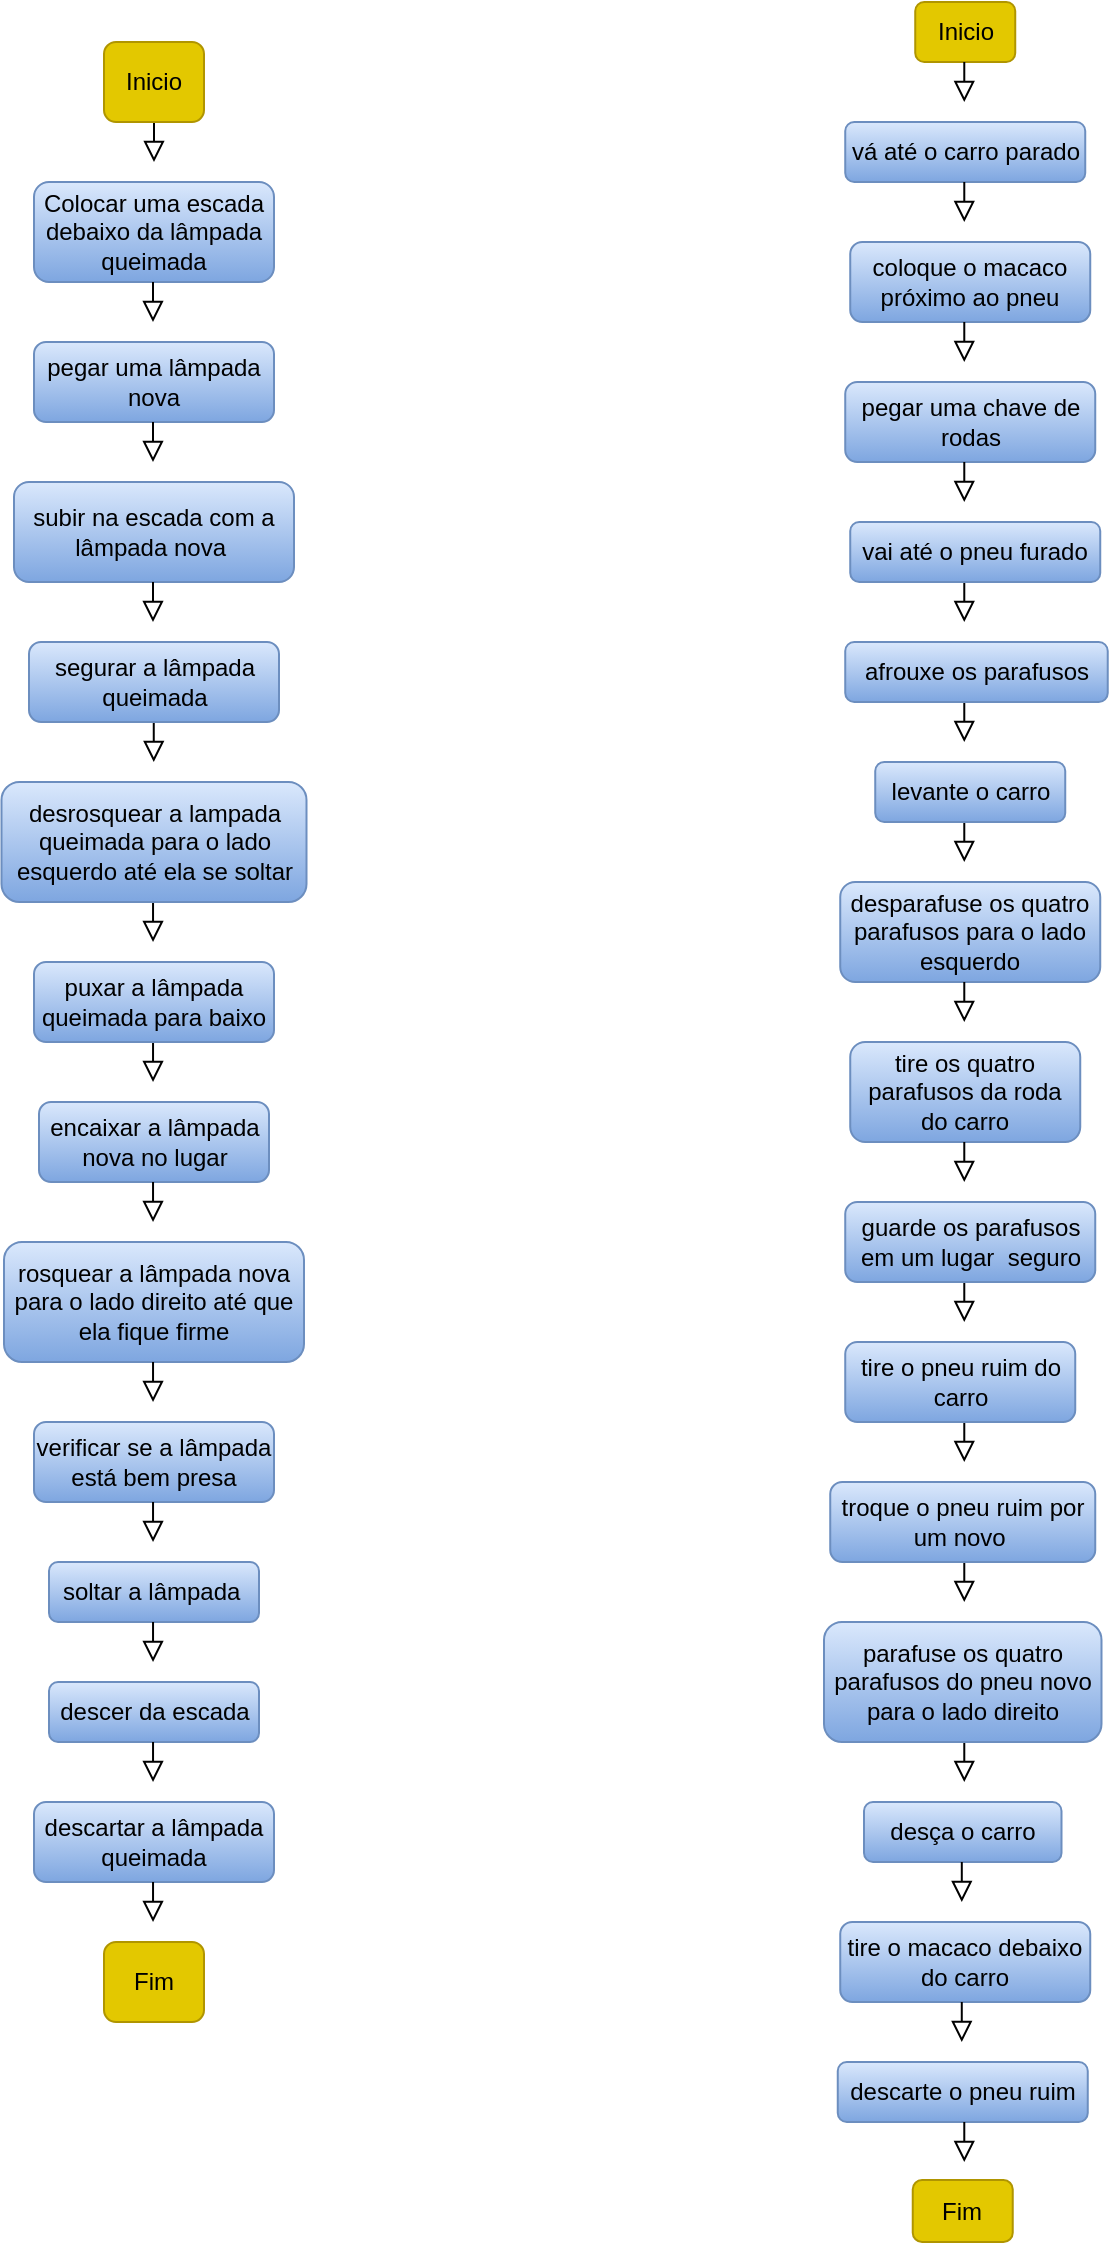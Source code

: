<mxfile version="24.7.16">
  <diagram id="C5RBs43oDa-KdzZeNtuy" name="Page-1">
    <mxGraphModel dx="756" dy="432" grid="1" gridSize="10" guides="1" tooltips="1" connect="1" arrows="1" fold="1" page="1" pageScale="1" pageWidth="827" pageHeight="1169" math="0" shadow="0">
      <root>
        <mxCell id="WIyWlLk6GJQsqaUBKTNV-0" />
        <mxCell id="WIyWlLk6GJQsqaUBKTNV-1" parent="WIyWlLk6GJQsqaUBKTNV-0" />
        <mxCell id="WIyWlLk6GJQsqaUBKTNV-2" value="" style="rounded=0;html=1;jettySize=auto;orthogonalLoop=1;fontSize=11;endArrow=block;endFill=0;endSize=8;strokeWidth=1;shadow=0;labelBackgroundColor=none;edgeStyle=orthogonalEdgeStyle;" parent="WIyWlLk6GJQsqaUBKTNV-1" source="WIyWlLk6GJQsqaUBKTNV-3" edge="1">
          <mxGeometry relative="1" as="geometry">
            <mxPoint x="125" y="90" as="targetPoint" />
          </mxGeometry>
        </mxCell>
        <mxCell id="WIyWlLk6GJQsqaUBKTNV-3" value="Inicio" style="rounded=1;whiteSpace=wrap;html=1;fontSize=12;glass=0;strokeWidth=1;shadow=0;fillColor=#e3c800;strokeColor=#B09500;fontColor=#000000;" parent="WIyWlLk6GJQsqaUBKTNV-1" vertex="1">
          <mxGeometry x="100" y="30" width="50" height="40" as="geometry" />
        </mxCell>
        <mxCell id="WIyWlLk6GJQsqaUBKTNV-7" value="Colocar uma escada debaixo da lâmpada queimada" style="rounded=1;whiteSpace=wrap;html=1;fontSize=12;glass=0;strokeWidth=1;shadow=0;fillColor=#dae8fc;gradientColor=#7ea6e0;strokeColor=#6c8ebf;" parent="WIyWlLk6GJQsqaUBKTNV-1" vertex="1">
          <mxGeometry x="65" y="100" width="120" height="50" as="geometry" />
        </mxCell>
        <mxCell id="WIyWlLk6GJQsqaUBKTNV-11" value="Fim" style="rounded=1;whiteSpace=wrap;html=1;fontSize=12;glass=0;strokeWidth=1;shadow=0;fillColor=#e3c800;fontColor=#000000;strokeColor=#B09500;" parent="WIyWlLk6GJQsqaUBKTNV-1" vertex="1">
          <mxGeometry x="100" y="980" width="50" height="40" as="geometry" />
        </mxCell>
        <mxCell id="WIyWlLk6GJQsqaUBKTNV-12" value="subir na escada com a lâmpada nova&amp;nbsp;" style="rounded=1;whiteSpace=wrap;html=1;fontSize=12;glass=0;strokeWidth=1;shadow=0;fillColor=#dae8fc;gradientColor=#7ea6e0;strokeColor=#6c8ebf;" parent="WIyWlLk6GJQsqaUBKTNV-1" vertex="1">
          <mxGeometry x="55" y="250" width="140" height="50" as="geometry" />
        </mxCell>
        <mxCell id="LX-FdsdNKnB6Xv-rAkmm-3" value="" style="rounded=0;html=1;jettySize=auto;orthogonalLoop=1;fontSize=11;endArrow=block;endFill=0;endSize=8;strokeWidth=1;shadow=0;labelBackgroundColor=none;edgeStyle=orthogonalEdgeStyle;" edge="1" parent="WIyWlLk6GJQsqaUBKTNV-1">
          <mxGeometry relative="1" as="geometry">
            <mxPoint x="124.5" y="150" as="sourcePoint" />
            <mxPoint x="124.5" y="170" as="targetPoint" />
          </mxGeometry>
        </mxCell>
        <mxCell id="LX-FdsdNKnB6Xv-rAkmm-4" value="pegar uma lâmpada nova" style="rounded=1;whiteSpace=wrap;html=1;fontSize=12;glass=0;strokeWidth=1;shadow=0;fillColor=#dae8fc;gradientColor=#7ea6e0;strokeColor=#6c8ebf;" vertex="1" parent="WIyWlLk6GJQsqaUBKTNV-1">
          <mxGeometry x="65" y="180" width="120" height="40" as="geometry" />
        </mxCell>
        <mxCell id="LX-FdsdNKnB6Xv-rAkmm-5" value="" style="rounded=0;html=1;jettySize=auto;orthogonalLoop=1;fontSize=11;endArrow=block;endFill=0;endSize=8;strokeWidth=1;shadow=0;labelBackgroundColor=none;edgeStyle=orthogonalEdgeStyle;" edge="1" parent="WIyWlLk6GJQsqaUBKTNV-1">
          <mxGeometry relative="1" as="geometry">
            <mxPoint x="124.52" y="530" as="sourcePoint" />
            <mxPoint x="124.52" y="550" as="targetPoint" />
          </mxGeometry>
        </mxCell>
        <mxCell id="LX-FdsdNKnB6Xv-rAkmm-6" value="" style="rounded=0;html=1;jettySize=auto;orthogonalLoop=1;fontSize=11;endArrow=block;endFill=0;endSize=8;strokeWidth=1;shadow=0;labelBackgroundColor=none;edgeStyle=orthogonalEdgeStyle;" edge="1" parent="WIyWlLk6GJQsqaUBKTNV-1">
          <mxGeometry relative="1" as="geometry">
            <mxPoint x="124.5" y="220" as="sourcePoint" />
            <mxPoint x="124.5" y="240" as="targetPoint" />
          </mxGeometry>
        </mxCell>
        <mxCell id="LX-FdsdNKnB6Xv-rAkmm-7" value="" style="rounded=0;html=1;jettySize=auto;orthogonalLoop=1;fontSize=11;endArrow=block;endFill=0;endSize=8;strokeWidth=1;shadow=0;labelBackgroundColor=none;edgeStyle=orthogonalEdgeStyle;" edge="1" parent="WIyWlLk6GJQsqaUBKTNV-1">
          <mxGeometry relative="1" as="geometry">
            <mxPoint x="124.88" y="370" as="sourcePoint" />
            <mxPoint x="124.88" y="390" as="targetPoint" />
          </mxGeometry>
        </mxCell>
        <mxCell id="LX-FdsdNKnB6Xv-rAkmm-8" value="" style="rounded=0;html=1;jettySize=auto;orthogonalLoop=1;fontSize=11;endArrow=block;endFill=0;endSize=8;strokeWidth=1;shadow=0;labelBackgroundColor=none;edgeStyle=orthogonalEdgeStyle;" edge="1" parent="WIyWlLk6GJQsqaUBKTNV-1">
          <mxGeometry relative="1" as="geometry">
            <mxPoint x="124.52" y="460" as="sourcePoint" />
            <mxPoint x="124.52" y="480" as="targetPoint" />
          </mxGeometry>
        </mxCell>
        <mxCell id="LX-FdsdNKnB6Xv-rAkmm-9" value="" style="rounded=0;html=1;jettySize=auto;orthogonalLoop=1;fontSize=11;endArrow=block;endFill=0;endSize=8;strokeWidth=1;shadow=0;labelBackgroundColor=none;edgeStyle=orthogonalEdgeStyle;" edge="1" parent="WIyWlLk6GJQsqaUBKTNV-1">
          <mxGeometry relative="1" as="geometry">
            <mxPoint x="124.5" y="300" as="sourcePoint" />
            <mxPoint x="124.5" y="320" as="targetPoint" />
          </mxGeometry>
        </mxCell>
        <mxCell id="LX-FdsdNKnB6Xv-rAkmm-10" value="segurar a lâmpada queimada" style="rounded=1;whiteSpace=wrap;html=1;fontSize=12;glass=0;strokeWidth=1;shadow=0;fillColor=#dae8fc;gradientColor=#7ea6e0;strokeColor=#6c8ebf;" vertex="1" parent="WIyWlLk6GJQsqaUBKTNV-1">
          <mxGeometry x="62.5" y="330" width="125" height="40" as="geometry" />
        </mxCell>
        <mxCell id="LX-FdsdNKnB6Xv-rAkmm-11" value="puxar a lâmpada queimada para baixo" style="rounded=1;whiteSpace=wrap;html=1;fontSize=12;glass=0;strokeWidth=1;shadow=0;fillColor=#dae8fc;gradientColor=#7ea6e0;strokeColor=#6c8ebf;" vertex="1" parent="WIyWlLk6GJQsqaUBKTNV-1">
          <mxGeometry x="65" y="490" width="120" height="40" as="geometry" />
        </mxCell>
        <mxCell id="LX-FdsdNKnB6Xv-rAkmm-12" value="desrosquear a lampada queimada para o lado esquerdo até ela se soltar" style="rounded=1;whiteSpace=wrap;html=1;fontSize=12;glass=0;strokeWidth=1;shadow=0;fillColor=#dae8fc;gradientColor=#7ea6e0;strokeColor=#6c8ebf;" vertex="1" parent="WIyWlLk6GJQsqaUBKTNV-1">
          <mxGeometry x="48.75" y="400" width="152.5" height="60" as="geometry" />
        </mxCell>
        <mxCell id="LX-FdsdNKnB6Xv-rAkmm-13" value="encaixar a lâmpada nova no lugar" style="rounded=1;whiteSpace=wrap;html=1;fontSize=12;glass=0;strokeWidth=1;shadow=0;fillColor=#dae8fc;gradientColor=#7ea6e0;strokeColor=#6c8ebf;" vertex="1" parent="WIyWlLk6GJQsqaUBKTNV-1">
          <mxGeometry x="67.5" y="560" width="115" height="40" as="geometry" />
        </mxCell>
        <mxCell id="LX-FdsdNKnB6Xv-rAkmm-14" value="rosquear a lâmpada nova para o lado direito até que ela fique firme" style="rounded=1;whiteSpace=wrap;html=1;fontSize=12;glass=0;strokeWidth=1;shadow=0;fillColor=#dae8fc;gradientColor=#7ea6e0;strokeColor=#6c8ebf;" vertex="1" parent="WIyWlLk6GJQsqaUBKTNV-1">
          <mxGeometry x="50" y="630" width="150" height="60" as="geometry" />
        </mxCell>
        <mxCell id="LX-FdsdNKnB6Xv-rAkmm-15" value="soltar a lâmpada&amp;nbsp;" style="rounded=1;whiteSpace=wrap;html=1;fontSize=12;glass=0;strokeWidth=1;shadow=0;fillColor=#dae8fc;gradientColor=#7ea6e0;strokeColor=#6c8ebf;" vertex="1" parent="WIyWlLk6GJQsqaUBKTNV-1">
          <mxGeometry x="72.5" y="790" width="105" height="30" as="geometry" />
        </mxCell>
        <mxCell id="LX-FdsdNKnB6Xv-rAkmm-16" value="verificar se a lâmpada está bem presa" style="rounded=1;whiteSpace=wrap;html=1;fontSize=12;glass=0;strokeWidth=1;shadow=0;fillColor=#dae8fc;gradientColor=#7ea6e0;strokeColor=#6c8ebf;" vertex="1" parent="WIyWlLk6GJQsqaUBKTNV-1">
          <mxGeometry x="65" y="720" width="120" height="40" as="geometry" />
        </mxCell>
        <mxCell id="LX-FdsdNKnB6Xv-rAkmm-17" value="desparafuse os quatro parafusos para o lado esquerdo" style="rounded=1;whiteSpace=wrap;html=1;fontSize=12;glass=0;strokeWidth=1;shadow=0;fillColor=#dae8fc;gradientColor=#7ea6e0;strokeColor=#6c8ebf;" vertex="1" parent="WIyWlLk6GJQsqaUBKTNV-1">
          <mxGeometry x="468.12" y="450" width="130" height="50" as="geometry" />
        </mxCell>
        <mxCell id="LX-FdsdNKnB6Xv-rAkmm-18" value="descer da escada" style="rounded=1;whiteSpace=wrap;html=1;fontSize=12;glass=0;strokeWidth=1;shadow=0;fillColor=#dae8fc;gradientColor=#7ea6e0;strokeColor=#6c8ebf;" vertex="1" parent="WIyWlLk6GJQsqaUBKTNV-1">
          <mxGeometry x="72.5" y="850" width="105" height="30" as="geometry" />
        </mxCell>
        <mxCell id="LX-FdsdNKnB6Xv-rAkmm-19" value="descartar a lâmpada queimada" style="rounded=1;whiteSpace=wrap;html=1;fontSize=12;glass=0;strokeWidth=1;shadow=0;fillColor=#dae8fc;gradientColor=#7ea6e0;strokeColor=#6c8ebf;" vertex="1" parent="WIyWlLk6GJQsqaUBKTNV-1">
          <mxGeometry x="65" y="910" width="120" height="40" as="geometry" />
        </mxCell>
        <mxCell id="LX-FdsdNKnB6Xv-rAkmm-21" value="" style="rounded=0;html=1;jettySize=auto;orthogonalLoop=1;fontSize=11;endArrow=block;endFill=0;endSize=8;strokeWidth=1;shadow=0;labelBackgroundColor=none;edgeStyle=orthogonalEdgeStyle;" edge="1" parent="WIyWlLk6GJQsqaUBKTNV-1">
          <mxGeometry relative="1" as="geometry">
            <mxPoint x="124.52" y="950" as="sourcePoint" />
            <mxPoint x="124.52" y="970" as="targetPoint" />
          </mxGeometry>
        </mxCell>
        <mxCell id="LX-FdsdNKnB6Xv-rAkmm-22" value="" style="rounded=0;html=1;jettySize=auto;orthogonalLoop=1;fontSize=11;endArrow=block;endFill=0;endSize=8;strokeWidth=1;shadow=0;labelBackgroundColor=none;edgeStyle=orthogonalEdgeStyle;" edge="1" parent="WIyWlLk6GJQsqaUBKTNV-1">
          <mxGeometry relative="1" as="geometry">
            <mxPoint x="124.52" y="880" as="sourcePoint" />
            <mxPoint x="124.52" y="900" as="targetPoint" />
          </mxGeometry>
        </mxCell>
        <mxCell id="LX-FdsdNKnB6Xv-rAkmm-23" value="" style="rounded=0;html=1;jettySize=auto;orthogonalLoop=1;fontSize=11;endArrow=block;endFill=0;endSize=8;strokeWidth=1;shadow=0;labelBackgroundColor=none;edgeStyle=orthogonalEdgeStyle;" edge="1" parent="WIyWlLk6GJQsqaUBKTNV-1">
          <mxGeometry relative="1" as="geometry">
            <mxPoint x="124.52" y="820" as="sourcePoint" />
            <mxPoint x="124.52" y="840" as="targetPoint" />
          </mxGeometry>
        </mxCell>
        <mxCell id="LX-FdsdNKnB6Xv-rAkmm-24" value="" style="rounded=0;html=1;jettySize=auto;orthogonalLoop=1;fontSize=11;endArrow=block;endFill=0;endSize=8;strokeWidth=1;shadow=0;labelBackgroundColor=none;edgeStyle=orthogonalEdgeStyle;" edge="1" parent="WIyWlLk6GJQsqaUBKTNV-1">
          <mxGeometry relative="1" as="geometry">
            <mxPoint x="124.52" y="760" as="sourcePoint" />
            <mxPoint x="124.52" y="780" as="targetPoint" />
          </mxGeometry>
        </mxCell>
        <mxCell id="LX-FdsdNKnB6Xv-rAkmm-25" value="" style="rounded=0;html=1;jettySize=auto;orthogonalLoop=1;fontSize=11;endArrow=block;endFill=0;endSize=8;strokeWidth=1;shadow=0;labelBackgroundColor=none;edgeStyle=orthogonalEdgeStyle;" edge="1" parent="WIyWlLk6GJQsqaUBKTNV-1">
          <mxGeometry relative="1" as="geometry">
            <mxPoint x="124.52" y="690" as="sourcePoint" />
            <mxPoint x="124.52" y="710" as="targetPoint" />
          </mxGeometry>
        </mxCell>
        <mxCell id="LX-FdsdNKnB6Xv-rAkmm-26" value="" style="rounded=0;html=1;jettySize=auto;orthogonalLoop=1;fontSize=11;endArrow=block;endFill=0;endSize=8;strokeWidth=1;shadow=0;labelBackgroundColor=none;edgeStyle=orthogonalEdgeStyle;" edge="1" parent="WIyWlLk6GJQsqaUBKTNV-1">
          <mxGeometry relative="1" as="geometry">
            <mxPoint x="124.52" y="600" as="sourcePoint" />
            <mxPoint x="124.52" y="620" as="targetPoint" />
          </mxGeometry>
        </mxCell>
        <mxCell id="LX-FdsdNKnB6Xv-rAkmm-29" value="Inicio" style="rounded=1;whiteSpace=wrap;html=1;fontSize=12;glass=0;strokeWidth=1;shadow=0;fillColor=#e3c800;strokeColor=#B09500;fontColor=#000000;" vertex="1" parent="WIyWlLk6GJQsqaUBKTNV-1">
          <mxGeometry x="505.62" y="10" width="50" height="30" as="geometry" />
        </mxCell>
        <mxCell id="LX-FdsdNKnB6Xv-rAkmm-30" value="" style="rounded=0;html=1;jettySize=auto;orthogonalLoop=1;fontSize=11;endArrow=block;endFill=0;endSize=8;strokeWidth=1;shadow=0;labelBackgroundColor=none;edgeStyle=orthogonalEdgeStyle;" edge="1" parent="WIyWlLk6GJQsqaUBKTNV-1">
          <mxGeometry relative="1" as="geometry">
            <mxPoint x="530.14" y="40" as="sourcePoint" />
            <mxPoint x="530.14" y="60" as="targetPoint" />
          </mxGeometry>
        </mxCell>
        <mxCell id="LX-FdsdNKnB6Xv-rAkmm-31" value="vá até o carro parado" style="rounded=1;whiteSpace=wrap;html=1;fontSize=12;glass=0;strokeWidth=1;shadow=0;fillColor=#dae8fc;strokeColor=#6c8ebf;gradientColor=#7ea6e0;" vertex="1" parent="WIyWlLk6GJQsqaUBKTNV-1">
          <mxGeometry x="470.62" y="70" width="120" height="30" as="geometry" />
        </mxCell>
        <mxCell id="LX-FdsdNKnB6Xv-rAkmm-32" value="pegar uma chave de rodas" style="rounded=1;whiteSpace=wrap;html=1;fontSize=12;glass=0;strokeWidth=1;shadow=0;fillColor=#dae8fc;gradientColor=#7ea6e0;strokeColor=#6c8ebf;" vertex="1" parent="WIyWlLk6GJQsqaUBKTNV-1">
          <mxGeometry x="470.62" y="200" width="125" height="40" as="geometry" />
        </mxCell>
        <mxCell id="LX-FdsdNKnB6Xv-rAkmm-33" value="" style="rounded=0;html=1;jettySize=auto;orthogonalLoop=1;fontSize=11;endArrow=block;endFill=0;endSize=8;strokeWidth=1;shadow=0;labelBackgroundColor=none;edgeStyle=orthogonalEdgeStyle;" edge="1" parent="WIyWlLk6GJQsqaUBKTNV-1">
          <mxGeometry relative="1" as="geometry">
            <mxPoint x="530.14" y="100" as="sourcePoint" />
            <mxPoint x="530.14" y="120" as="targetPoint" />
          </mxGeometry>
        </mxCell>
        <mxCell id="LX-FdsdNKnB6Xv-rAkmm-34" value="coloque o macaco próximo ao pneu" style="rounded=1;whiteSpace=wrap;html=1;fontSize=12;glass=0;strokeWidth=1;shadow=0;fillColor=#dae8fc;gradientColor=#7ea6e0;strokeColor=#6c8ebf;" vertex="1" parent="WIyWlLk6GJQsqaUBKTNV-1">
          <mxGeometry x="473.12" y="130" width="120" height="40" as="geometry" />
        </mxCell>
        <mxCell id="LX-FdsdNKnB6Xv-rAkmm-35" value="" style="rounded=0;html=1;jettySize=auto;orthogonalLoop=1;fontSize=11;endArrow=block;endFill=0;endSize=8;strokeWidth=1;shadow=0;labelBackgroundColor=none;edgeStyle=orthogonalEdgeStyle;" edge="1" parent="WIyWlLk6GJQsqaUBKTNV-1">
          <mxGeometry relative="1" as="geometry">
            <mxPoint x="530.14" y="420" as="sourcePoint" />
            <mxPoint x="530.14" y="440" as="targetPoint" />
          </mxGeometry>
        </mxCell>
        <mxCell id="LX-FdsdNKnB6Xv-rAkmm-36" value="" style="rounded=0;html=1;jettySize=auto;orthogonalLoop=1;fontSize=11;endArrow=block;endFill=0;endSize=8;strokeWidth=1;shadow=0;labelBackgroundColor=none;edgeStyle=orthogonalEdgeStyle;" edge="1" parent="WIyWlLk6GJQsqaUBKTNV-1">
          <mxGeometry relative="1" as="geometry">
            <mxPoint x="530.14" y="170" as="sourcePoint" />
            <mxPoint x="530.14" y="190" as="targetPoint" />
          </mxGeometry>
        </mxCell>
        <mxCell id="LX-FdsdNKnB6Xv-rAkmm-37" value="" style="rounded=0;html=1;jettySize=auto;orthogonalLoop=1;fontSize=11;endArrow=block;endFill=0;endSize=8;strokeWidth=1;shadow=0;labelBackgroundColor=none;edgeStyle=orthogonalEdgeStyle;" edge="1" parent="WIyWlLk6GJQsqaUBKTNV-1">
          <mxGeometry relative="1" as="geometry">
            <mxPoint x="530.14" y="300" as="sourcePoint" />
            <mxPoint x="530.14" y="320" as="targetPoint" />
          </mxGeometry>
        </mxCell>
        <mxCell id="LX-FdsdNKnB6Xv-rAkmm-38" value="" style="rounded=0;html=1;jettySize=auto;orthogonalLoop=1;fontSize=11;endArrow=block;endFill=0;endSize=8;strokeWidth=1;shadow=0;labelBackgroundColor=none;edgeStyle=orthogonalEdgeStyle;" edge="1" parent="WIyWlLk6GJQsqaUBKTNV-1">
          <mxGeometry relative="1" as="geometry">
            <mxPoint x="530.14" y="360" as="sourcePoint" />
            <mxPoint x="530.14" y="380" as="targetPoint" />
          </mxGeometry>
        </mxCell>
        <mxCell id="LX-FdsdNKnB6Xv-rAkmm-39" value="" style="rounded=0;html=1;jettySize=auto;orthogonalLoop=1;fontSize=11;endArrow=block;endFill=0;endSize=8;strokeWidth=1;shadow=0;labelBackgroundColor=none;edgeStyle=orthogonalEdgeStyle;" edge="1" parent="WIyWlLk6GJQsqaUBKTNV-1">
          <mxGeometry relative="1" as="geometry">
            <mxPoint x="530.14" y="240" as="sourcePoint" />
            <mxPoint x="530.14" y="260" as="targetPoint" />
          </mxGeometry>
        </mxCell>
        <mxCell id="LX-FdsdNKnB6Xv-rAkmm-40" value="vai até o pneu furado" style="rounded=1;whiteSpace=wrap;html=1;fontSize=12;glass=0;strokeWidth=1;shadow=0;fillColor=#dae8fc;gradientColor=#7ea6e0;strokeColor=#6c8ebf;" vertex="1" parent="WIyWlLk6GJQsqaUBKTNV-1">
          <mxGeometry x="473.12" y="270" width="125" height="30" as="geometry" />
        </mxCell>
        <mxCell id="LX-FdsdNKnB6Xv-rAkmm-41" value="levante o carro" style="rounded=1;whiteSpace=wrap;html=1;fontSize=12;glass=0;strokeWidth=1;shadow=0;fillColor=#dae8fc;gradientColor=#7ea6e0;strokeColor=#6c8ebf;" vertex="1" parent="WIyWlLk6GJQsqaUBKTNV-1">
          <mxGeometry x="485.62" y="390" width="95" height="30" as="geometry" />
        </mxCell>
        <mxCell id="LX-FdsdNKnB6Xv-rAkmm-42" value="afrouxe os parafusos" style="rounded=1;whiteSpace=wrap;html=1;fontSize=12;glass=0;strokeWidth=1;shadow=0;fillColor=#dae8fc;gradientColor=#7ea6e0;strokeColor=#6c8ebf;" vertex="1" parent="WIyWlLk6GJQsqaUBKTNV-1">
          <mxGeometry x="470.62" y="330" width="131.25" height="30" as="geometry" />
        </mxCell>
        <mxCell id="LX-FdsdNKnB6Xv-rAkmm-43" value="tire os quatro parafusos da roda do carro" style="rounded=1;whiteSpace=wrap;html=1;fontSize=12;glass=0;strokeWidth=1;shadow=0;fillColor=#dae8fc;gradientColor=#7ea6e0;strokeColor=#6c8ebf;" vertex="1" parent="WIyWlLk6GJQsqaUBKTNV-1">
          <mxGeometry x="473.12" y="530" width="115" height="50" as="geometry" />
        </mxCell>
        <mxCell id="LX-FdsdNKnB6Xv-rAkmm-44" value="" style="rounded=0;html=1;jettySize=auto;orthogonalLoop=1;fontSize=11;endArrow=block;endFill=0;endSize=8;strokeWidth=1;shadow=0;labelBackgroundColor=none;edgeStyle=orthogonalEdgeStyle;" edge="1" parent="WIyWlLk6GJQsqaUBKTNV-1">
          <mxGeometry relative="1" as="geometry">
            <mxPoint x="530.14" y="580" as="sourcePoint" />
            <mxPoint x="530.14" y="600" as="targetPoint" />
          </mxGeometry>
        </mxCell>
        <mxCell id="LX-FdsdNKnB6Xv-rAkmm-46" value="" style="rounded=0;html=1;jettySize=auto;orthogonalLoop=1;fontSize=11;endArrow=block;endFill=0;endSize=8;strokeWidth=1;shadow=0;labelBackgroundColor=none;edgeStyle=orthogonalEdgeStyle;" edge="1" parent="WIyWlLk6GJQsqaUBKTNV-1">
          <mxGeometry relative="1" as="geometry">
            <mxPoint x="530.14" y="720" as="sourcePoint" />
            <mxPoint x="530.14" y="740" as="targetPoint" />
          </mxGeometry>
        </mxCell>
        <mxCell id="LX-FdsdNKnB6Xv-rAkmm-47" value="" style="rounded=0;html=1;jettySize=auto;orthogonalLoop=1;fontSize=11;endArrow=block;endFill=0;endSize=8;strokeWidth=1;shadow=0;labelBackgroundColor=none;edgeStyle=orthogonalEdgeStyle;" edge="1" parent="WIyWlLk6GJQsqaUBKTNV-1">
          <mxGeometry relative="1" as="geometry">
            <mxPoint x="530.14" y="790" as="sourcePoint" />
            <mxPoint x="530.14" y="810" as="targetPoint" />
          </mxGeometry>
        </mxCell>
        <mxCell id="LX-FdsdNKnB6Xv-rAkmm-48" value="" style="rounded=0;html=1;jettySize=auto;orthogonalLoop=1;fontSize=11;endArrow=block;endFill=0;endSize=8;strokeWidth=1;shadow=0;labelBackgroundColor=none;edgeStyle=orthogonalEdgeStyle;" edge="1" parent="WIyWlLk6GJQsqaUBKTNV-1">
          <mxGeometry relative="1" as="geometry">
            <mxPoint x="530.14" y="650" as="sourcePoint" />
            <mxPoint x="530.14" y="670" as="targetPoint" />
          </mxGeometry>
        </mxCell>
        <mxCell id="LX-FdsdNKnB6Xv-rAkmm-49" value="" style="rounded=0;html=1;jettySize=auto;orthogonalLoop=1;fontSize=11;endArrow=block;endFill=0;endSize=8;strokeWidth=1;shadow=0;labelBackgroundColor=none;edgeStyle=orthogonalEdgeStyle;" edge="1" parent="WIyWlLk6GJQsqaUBKTNV-1">
          <mxGeometry relative="1" as="geometry">
            <mxPoint x="530.14" y="880" as="sourcePoint" />
            <mxPoint x="530.14" y="900" as="targetPoint" />
          </mxGeometry>
        </mxCell>
        <mxCell id="LX-FdsdNKnB6Xv-rAkmm-50" value="" style="rounded=0;html=1;jettySize=auto;orthogonalLoop=1;fontSize=11;endArrow=block;endFill=0;endSize=8;strokeWidth=1;shadow=0;labelBackgroundColor=none;edgeStyle=orthogonalEdgeStyle;" edge="1" parent="WIyWlLk6GJQsqaUBKTNV-1">
          <mxGeometry relative="1" as="geometry">
            <mxPoint x="530.14" y="500" as="sourcePoint" />
            <mxPoint x="530.14" y="520" as="targetPoint" />
          </mxGeometry>
        </mxCell>
        <mxCell id="LX-FdsdNKnB6Xv-rAkmm-51" value="troque o pneu ruim por um novo&amp;nbsp;" style="rounded=1;whiteSpace=wrap;html=1;fontSize=12;glass=0;strokeWidth=1;shadow=0;fillColor=#dae8fc;gradientColor=#7ea6e0;strokeColor=#6c8ebf;" vertex="1" parent="WIyWlLk6GJQsqaUBKTNV-1">
          <mxGeometry x="463.12" y="750" width="132.5" height="40" as="geometry" />
        </mxCell>
        <mxCell id="LX-FdsdNKnB6Xv-rAkmm-52" value="tire o pneu ruim do carro" style="rounded=1;whiteSpace=wrap;html=1;fontSize=12;glass=0;strokeWidth=1;shadow=0;fillColor=#dae8fc;gradientColor=#7ea6e0;strokeColor=#6c8ebf;" vertex="1" parent="WIyWlLk6GJQsqaUBKTNV-1">
          <mxGeometry x="470.62" y="680" width="115" height="40" as="geometry" />
        </mxCell>
        <mxCell id="LX-FdsdNKnB6Xv-rAkmm-53" value="guarde os parafusos em um lugar&amp;nbsp; seguro" style="rounded=1;whiteSpace=wrap;html=1;fontSize=12;glass=0;strokeWidth=1;shadow=0;fillColor=#dae8fc;gradientColor=#7ea6e0;strokeColor=#6c8ebf;" vertex="1" parent="WIyWlLk6GJQsqaUBKTNV-1">
          <mxGeometry x="470.62" y="610" width="125" height="40" as="geometry" />
        </mxCell>
        <mxCell id="LX-FdsdNKnB6Xv-rAkmm-54" value="parafuse os quatro parafusos do pneu novo para o lado direito" style="rounded=1;whiteSpace=wrap;html=1;fontSize=12;glass=0;strokeWidth=1;shadow=0;fillColor=#dae8fc;gradientColor=#7ea6e0;strokeColor=#6c8ebf;" vertex="1" parent="WIyWlLk6GJQsqaUBKTNV-1">
          <mxGeometry x="460" y="820" width="138.75" height="60" as="geometry" />
        </mxCell>
        <mxCell id="LX-FdsdNKnB6Xv-rAkmm-55" value="tire o macaco debaixo do carro" style="rounded=1;whiteSpace=wrap;html=1;fontSize=12;glass=0;strokeWidth=1;shadow=0;fillColor=#dae8fc;gradientColor=#7ea6e0;strokeColor=#6c8ebf;" vertex="1" parent="WIyWlLk6GJQsqaUBKTNV-1">
          <mxGeometry x="468.12" y="970" width="125" height="40" as="geometry" />
        </mxCell>
        <mxCell id="LX-FdsdNKnB6Xv-rAkmm-56" value="desça o carro" style="rounded=1;whiteSpace=wrap;html=1;fontSize=12;glass=0;strokeWidth=1;shadow=0;fillColor=#dae8fc;gradientColor=#7ea6e0;strokeColor=#6c8ebf;" vertex="1" parent="WIyWlLk6GJQsqaUBKTNV-1">
          <mxGeometry x="480" y="910" width="98.75" height="30" as="geometry" />
        </mxCell>
        <mxCell id="LX-FdsdNKnB6Xv-rAkmm-59" value="" style="rounded=0;html=1;jettySize=auto;orthogonalLoop=1;fontSize=11;endArrow=block;endFill=0;endSize=8;strokeWidth=1;shadow=0;labelBackgroundColor=none;edgeStyle=orthogonalEdgeStyle;" edge="1" parent="WIyWlLk6GJQsqaUBKTNV-1">
          <mxGeometry relative="1" as="geometry">
            <mxPoint x="528.89" y="1010" as="sourcePoint" />
            <mxPoint x="528.89" y="1030" as="targetPoint" />
          </mxGeometry>
        </mxCell>
        <mxCell id="LX-FdsdNKnB6Xv-rAkmm-60" value="" style="rounded=0;html=1;jettySize=auto;orthogonalLoop=1;fontSize=11;endArrow=block;endFill=0;endSize=8;strokeWidth=1;shadow=0;labelBackgroundColor=none;edgeStyle=orthogonalEdgeStyle;" edge="1" parent="WIyWlLk6GJQsqaUBKTNV-1">
          <mxGeometry relative="1" as="geometry">
            <mxPoint x="528.9" y="940" as="sourcePoint" />
            <mxPoint x="528.9" y="960" as="targetPoint" />
          </mxGeometry>
        </mxCell>
        <mxCell id="LX-FdsdNKnB6Xv-rAkmm-61" value="descarte o pneu ruim" style="rounded=1;whiteSpace=wrap;html=1;fontSize=12;glass=0;strokeWidth=1;shadow=0;fillColor=#dae8fc;gradientColor=#7ea6e0;strokeColor=#6c8ebf;" vertex="1" parent="WIyWlLk6GJQsqaUBKTNV-1">
          <mxGeometry x="466.88" y="1040" width="125" height="30" as="geometry" />
        </mxCell>
        <mxCell id="LX-FdsdNKnB6Xv-rAkmm-62" value="" style="rounded=0;html=1;jettySize=auto;orthogonalLoop=1;fontSize=11;endArrow=block;endFill=0;endSize=8;strokeWidth=1;shadow=0;labelBackgroundColor=none;edgeStyle=orthogonalEdgeStyle;" edge="1" parent="WIyWlLk6GJQsqaUBKTNV-1">
          <mxGeometry relative="1" as="geometry">
            <mxPoint x="530.14" y="1070" as="sourcePoint" />
            <mxPoint x="530.14" y="1090" as="targetPoint" />
          </mxGeometry>
        </mxCell>
        <mxCell id="LX-FdsdNKnB6Xv-rAkmm-63" value="Fim" style="rounded=1;whiteSpace=wrap;html=1;fontSize=12;glass=0;strokeWidth=1;shadow=0;fillColor=#e3c800;fontColor=#000000;strokeColor=#B09500;" vertex="1" parent="WIyWlLk6GJQsqaUBKTNV-1">
          <mxGeometry x="504.37" y="1099" width="50" height="31" as="geometry" />
        </mxCell>
      </root>
    </mxGraphModel>
  </diagram>
</mxfile>
